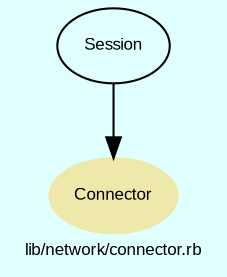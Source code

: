 digraph TopLevel {
    compound = true
    bgcolor = lightcyan1
    fontname = Arial
    fontsize = 8
    label = "lib/network/connector.rb"
    node [
        fontname = Arial,
        fontsize = 8,
        color = black
    ]

    Connector [
        fontcolor = black,
        URL = "classes/Connector.html",
        shape = ellipse,
        color = palegoldenrod,
        style = filled,
        label = "Connector"
    ]

    Session [
        URL = "classes/Session.html",
        label = "Session"
    ]

    Session -> Connector [

    ]

}

